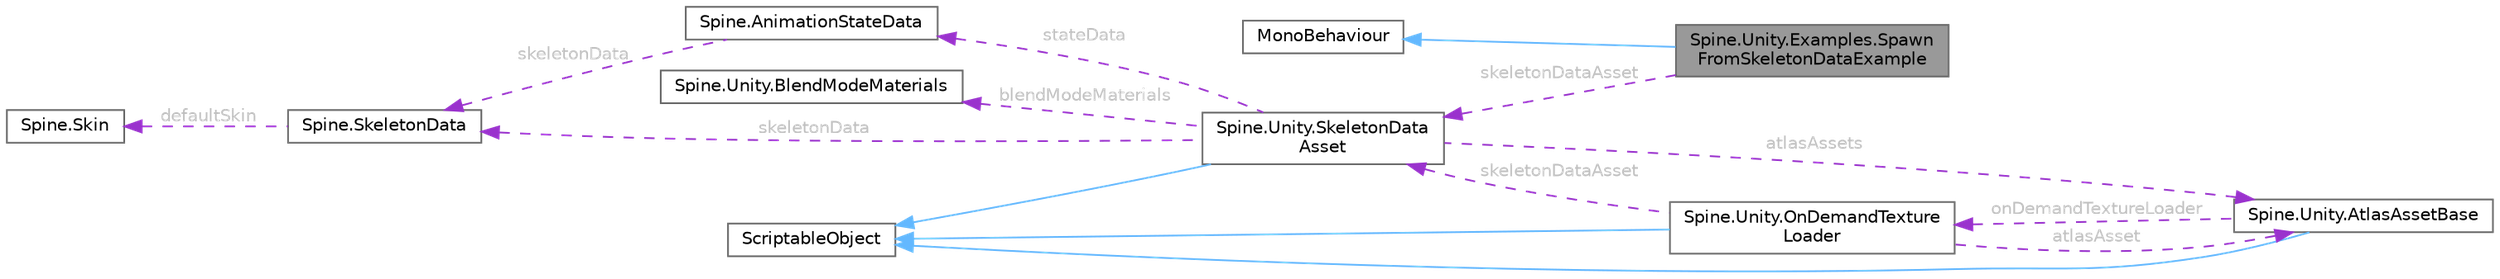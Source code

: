 digraph "Spine.Unity.Examples.SpawnFromSkeletonDataExample"
{
 // LATEX_PDF_SIZE
  bgcolor="transparent";
  edge [fontname=Helvetica,fontsize=10,labelfontname=Helvetica,labelfontsize=10];
  node [fontname=Helvetica,fontsize=10,shape=box,height=0.2,width=0.4];
  rankdir="LR";
  Node1 [id="Node000001",label="Spine.Unity.Examples.Spawn\lFromSkeletonDataExample",height=0.2,width=0.4,color="gray40", fillcolor="grey60", style="filled", fontcolor="black",tooltip=" "];
  Node2 -> Node1 [id="edge1_Node000001_Node000002",dir="back",color="steelblue1",style="solid",tooltip=" "];
  Node2 [id="Node000002",label="MonoBehaviour",height=0.2,width=0.4,color="gray40", fillcolor="white", style="filled",tooltip=" "];
  Node3 -> Node1 [id="edge2_Node000001_Node000003",dir="back",color="darkorchid3",style="dashed",tooltip=" ",label=" skeletonDataAsset",fontcolor="grey" ];
  Node3 [id="Node000003",label="Spine.Unity.SkeletonData\lAsset",height=0.2,width=0.4,color="gray40", fillcolor="white", style="filled",URL="$class_spine_1_1_unity_1_1_skeleton_data_asset.html",tooltip=" "];
  Node4 -> Node3 [id="edge3_Node000003_Node000004",dir="back",color="steelblue1",style="solid",tooltip=" "];
  Node4 [id="Node000004",label="ScriptableObject",height=0.2,width=0.4,color="gray40", fillcolor="white", style="filled",tooltip=" "];
  Node5 -> Node3 [id="edge4_Node000003_Node000005",dir="back",color="darkorchid3",style="dashed",tooltip=" ",label=" atlasAssets",fontcolor="grey" ];
  Node5 [id="Node000005",label="Spine.Unity.AtlasAssetBase",height=0.2,width=0.4,color="gray40", fillcolor="white", style="filled",URL="$class_spine_1_1_unity_1_1_atlas_asset_base.html",tooltip=" "];
  Node4 -> Node5 [id="edge5_Node000005_Node000004",dir="back",color="steelblue1",style="solid",tooltip=" "];
  Node6 -> Node5 [id="edge6_Node000005_Node000006",dir="back",color="darkorchid3",style="dashed",tooltip=" ",label=" onDemandTextureLoader",fontcolor="grey" ];
  Node6 [id="Node000006",label="Spine.Unity.OnDemandTexture\lLoader",height=0.2,width=0.4,color="gray40", fillcolor="white", style="filled",URL="$class_spine_1_1_unity_1_1_on_demand_texture_loader.html",tooltip=" "];
  Node4 -> Node6 [id="edge7_Node000006_Node000004",dir="back",color="steelblue1",style="solid",tooltip=" "];
  Node5 -> Node6 [id="edge8_Node000006_Node000005",dir="back",color="darkorchid3",style="dashed",tooltip=" ",label=" atlasAsset",fontcolor="grey" ];
  Node3 -> Node6 [id="edge9_Node000006_Node000003",dir="back",color="darkorchid3",style="dashed",tooltip=" ",label=" skeletonDataAsset",fontcolor="grey" ];
  Node7 -> Node3 [id="edge10_Node000003_Node000007",dir="back",color="darkorchid3",style="dashed",tooltip=" ",label=" blendModeMaterials",fontcolor="grey" ];
  Node7 [id="Node000007",label="Spine.Unity.BlendModeMaterials",height=0.2,width=0.4,color="gray40", fillcolor="white", style="filled",URL="$class_spine_1_1_unity_1_1_blend_mode_materials.html",tooltip=" "];
  Node8 -> Node3 [id="edge11_Node000003_Node000008",dir="back",color="darkorchid3",style="dashed",tooltip=" ",label=" skeletonData",fontcolor="grey" ];
  Node8 [id="Node000008",label="Spine.SkeletonData",height=0.2,width=0.4,color="gray40", fillcolor="white", style="filled",URL="$class_spine_1_1_skeleton_data.html",tooltip="Stores the setup pose and all of the stateless data for a skeleton."];
  Node9 -> Node8 [id="edge12_Node000008_Node000009",dir="back",color="darkorchid3",style="dashed",tooltip=" ",label=" defaultSkin",fontcolor="grey" ];
  Node9 [id="Node000009",label="Spine.Skin",height=0.2,width=0.4,color="gray40", fillcolor="white", style="filled",URL="$class_spine_1_1_skin.html",tooltip="Stores attachments by slot index and attachment name."];
  Node10 -> Node3 [id="edge13_Node000003_Node000010",dir="back",color="darkorchid3",style="dashed",tooltip=" ",label=" stateData",fontcolor="grey" ];
  Node10 [id="Node000010",label="Spine.AnimationStateData",height=0.2,width=0.4,color="gray40", fillcolor="white", style="filled",URL="$class_spine_1_1_animation_state_data.html",tooltip="Stores mix (crossfade) durations to be applied when AnimationState animations are changed."];
  Node8 -> Node10 [id="edge14_Node000010_Node000008",dir="back",color="darkorchid3",style="dashed",tooltip=" ",label=" skeletonData",fontcolor="grey" ];
}
